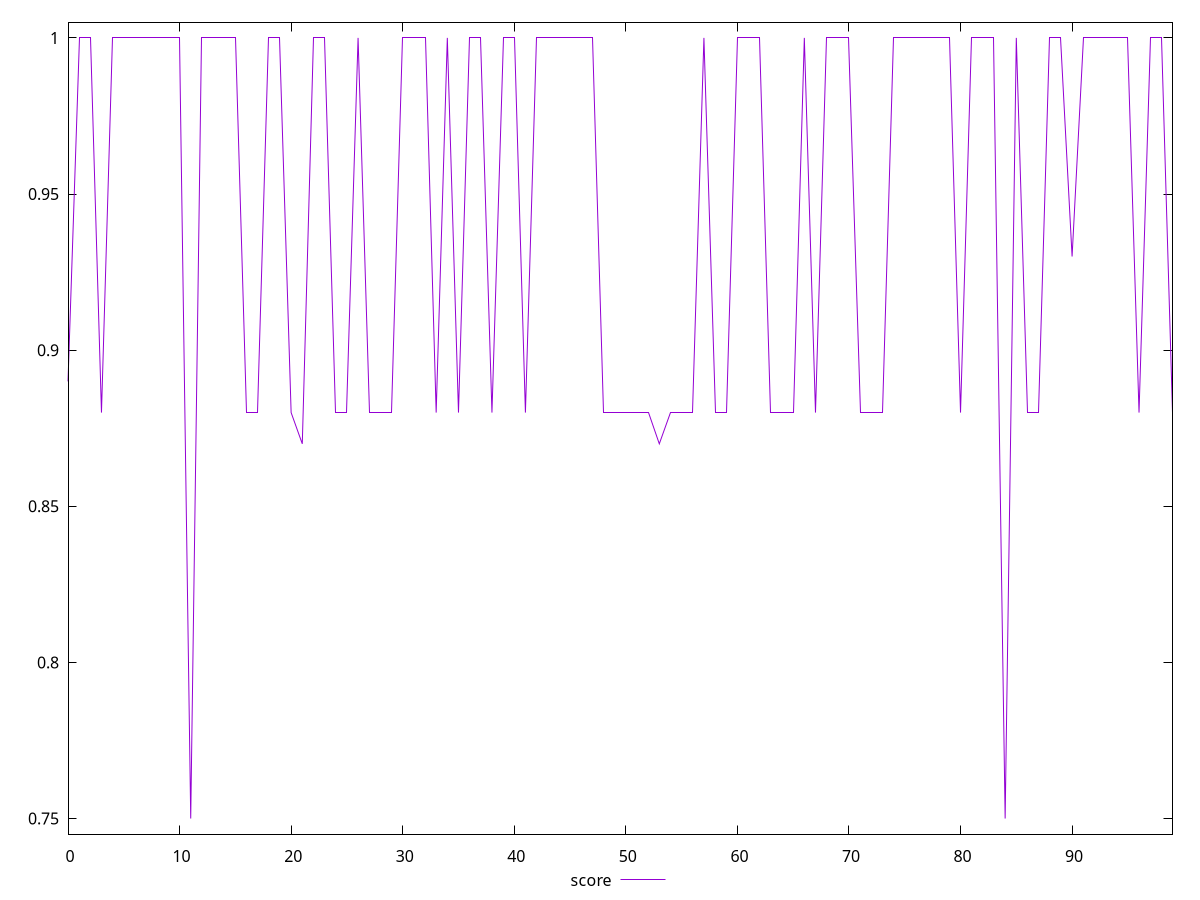 reset

$score <<EOF
0 0.89
1 1
2 1
3 0.88
4 1
5 1
6 1
7 1
8 1
9 1
10 1
11 0.75
12 1
13 1
14 1
15 1
16 0.88
17 0.88
18 1
19 1
20 0.88
21 0.87
22 1
23 1
24 0.88
25 0.88
26 1
27 0.88
28 0.88
29 0.88
30 1
31 1
32 1
33 0.88
34 1
35 0.88
36 1
37 1
38 0.88
39 1
40 1
41 0.88
42 1
43 1
44 1
45 1
46 1
47 1
48 0.88
49 0.88
50 0.88
51 0.88
52 0.88
53 0.87
54 0.88
55 0.88
56 0.88
57 1
58 0.88
59 0.88
60 1
61 1
62 1
63 0.88
64 0.88
65 0.88
66 1
67 0.88
68 1
69 1
70 1
71 0.88
72 0.88
73 0.88
74 1
75 1
76 1
77 1
78 1
79 1
80 0.88
81 1
82 1
83 1
84 0.75
85 1
86 0.88
87 0.88
88 1
89 1
90 0.93
91 1
92 1
93 1
94 1
95 1
96 0.88
97 1
98 1
99 0.88
EOF

set key outside below
set xrange [0:99]
set yrange [0.745:1.005]
set trange [0.745:1.005]
set terminal svg size 640, 500 enhanced background rgb 'white'
set output "report_00009_2021-02-08T22-37-41.559Z/unminified-javascript/samples/pages+cached/score/values.svg"

plot $score title "score" with line

reset
